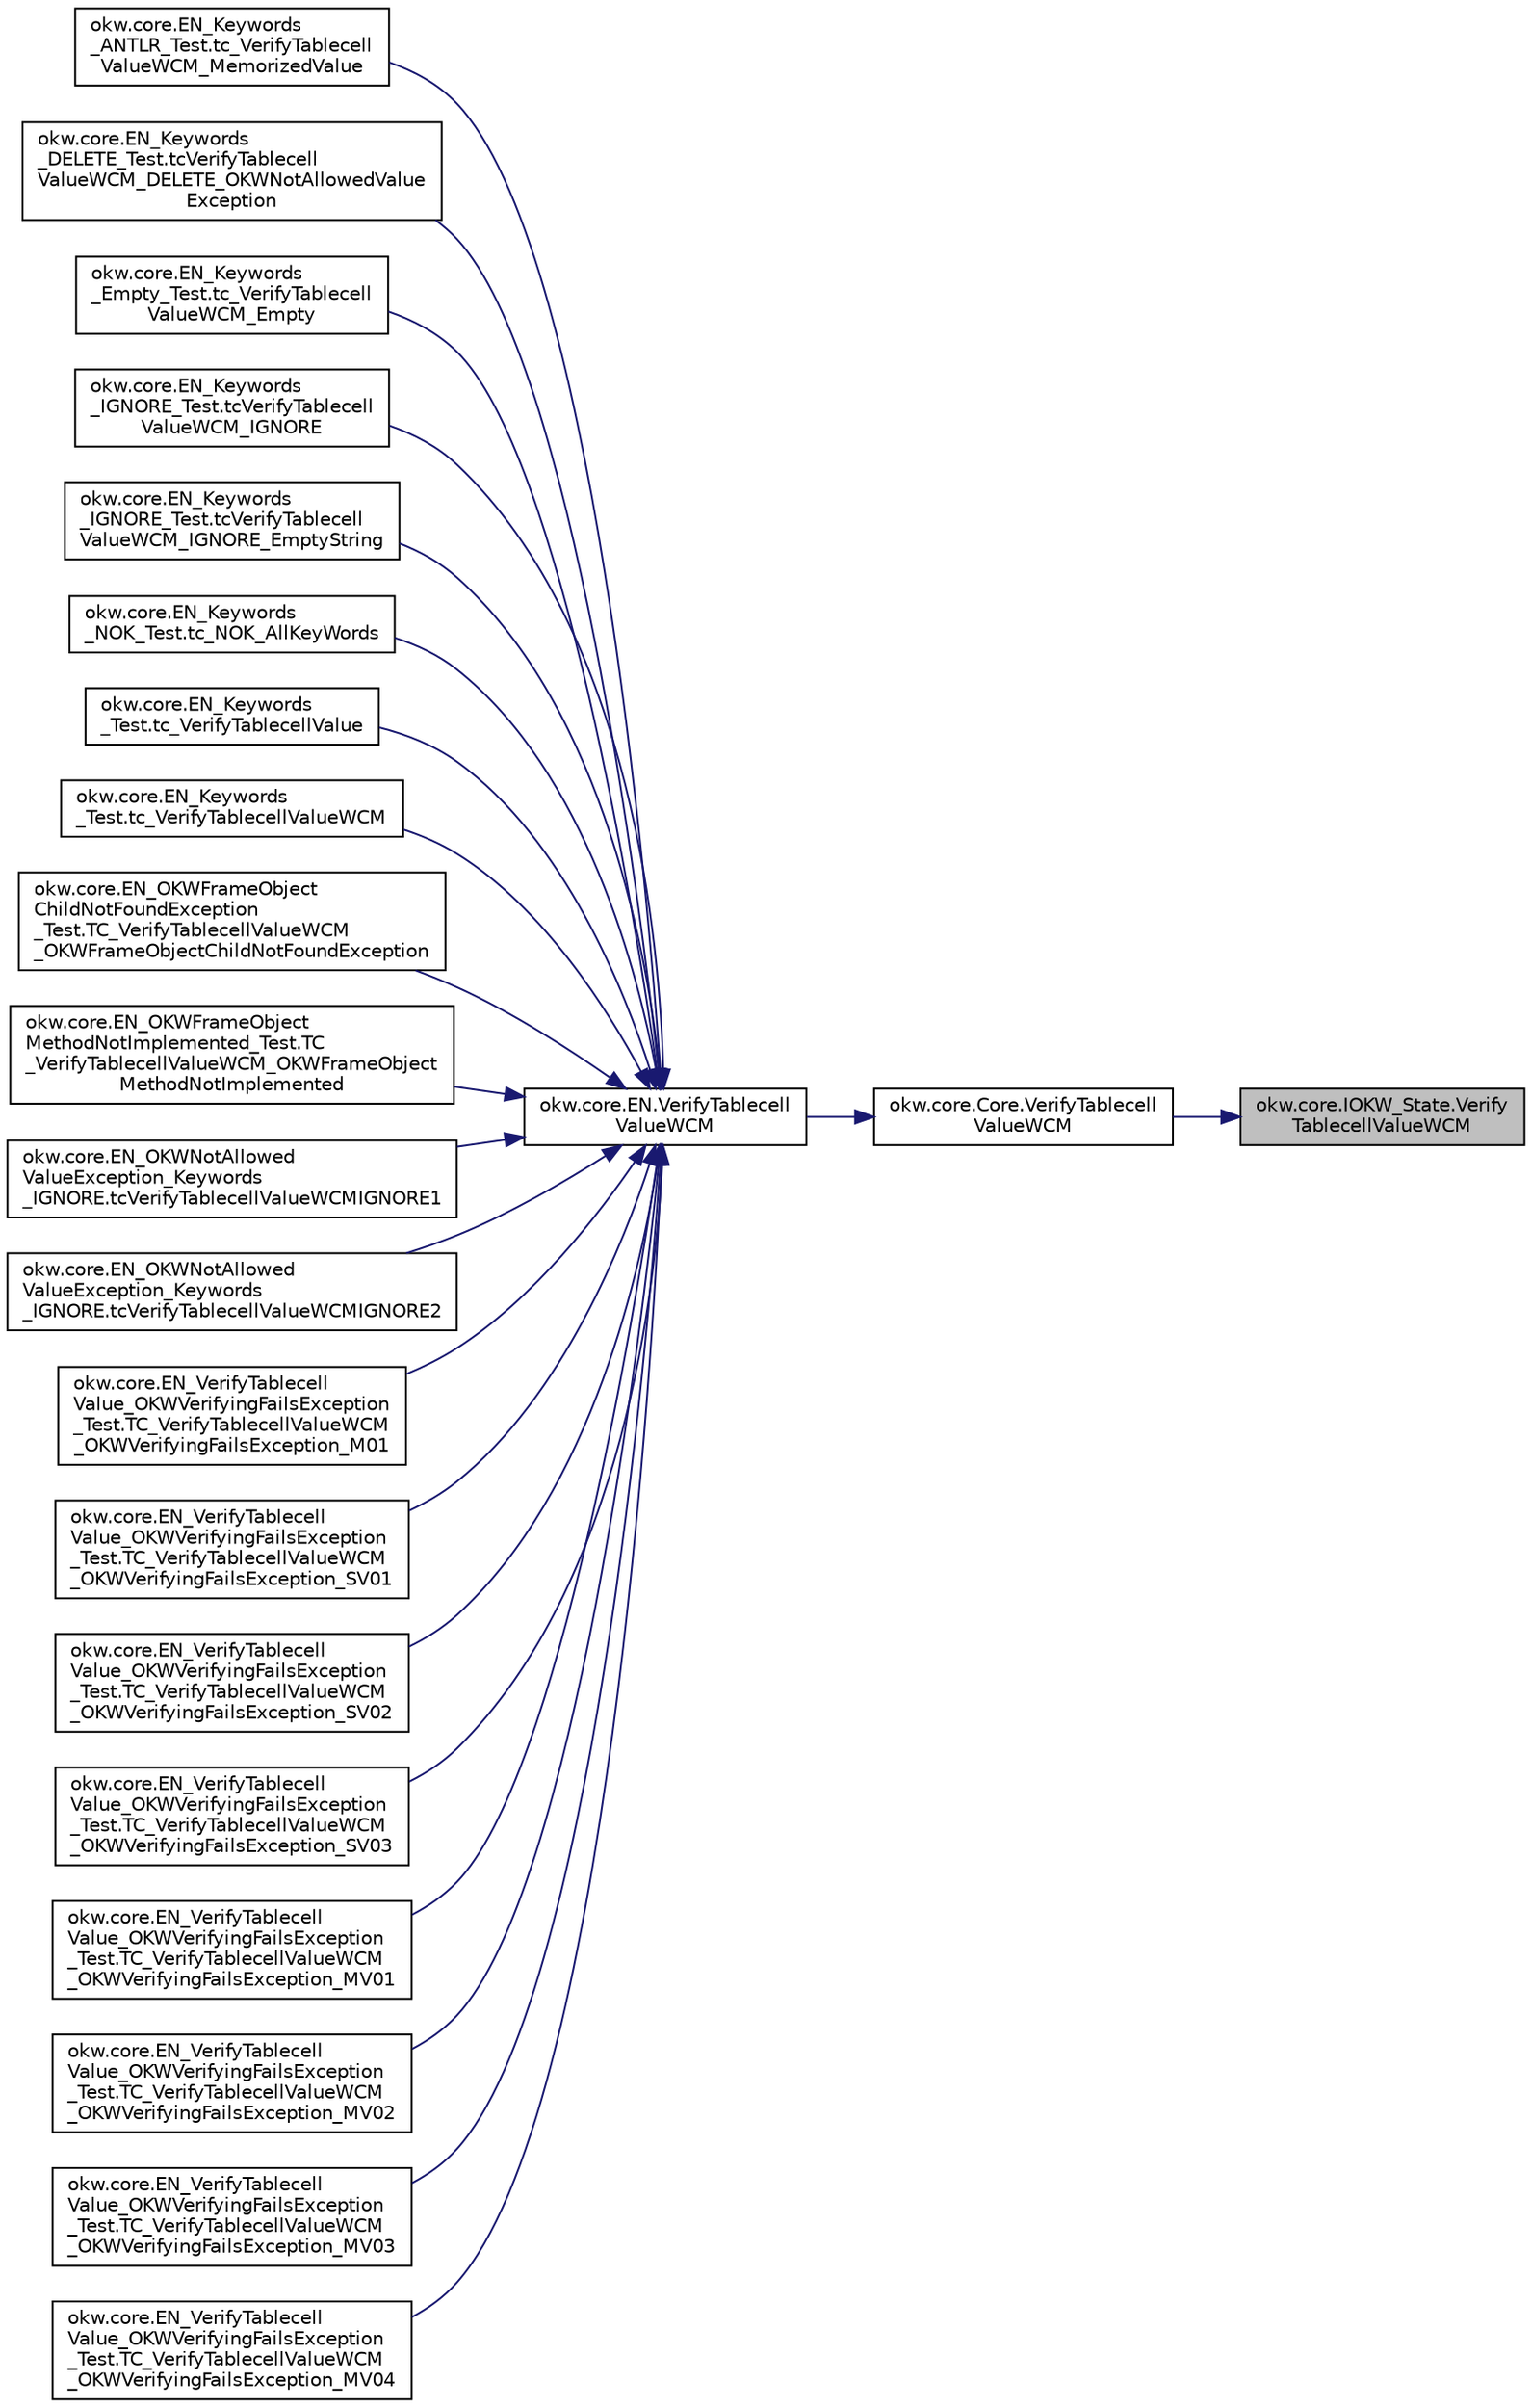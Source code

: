 digraph "okw.core.IOKW_State.VerifyTablecellValueWCM"
{
 // INTERACTIVE_SVG=YES
 // LATEX_PDF_SIZE
  edge [fontname="Helvetica",fontsize="10",labelfontname="Helvetica",labelfontsize="10"];
  node [fontname="Helvetica",fontsize="10",shape=record];
  rankdir="RL";
  Node4623 [label="okw.core.IOKW_State.Verify\lTablecellValueWCM",height=0.2,width=0.4,color="black", fillcolor="grey75", style="filled", fontcolor="black",tooltip="Vergleicht den Inhalt der gegebenen Tabellenzelle mit dem erwarteten Wert."];
  Node4623 -> Node4624 [dir="back",color="midnightblue",fontsize="10",style="solid",fontname="Helvetica"];
  Node4624 [label="okw.core.Core.VerifyTablecell\lValueWCM",height=0.2,width=0.4,color="black", fillcolor="white", style="filled",URL="$classokw_1_1core_1_1_core.html#add884d5c22a8a05b762e3bc06a7ed02a",tooltip="Vergleicht den Inhalt der gegebenen Tabellenzelle mit dem erwarteten Wert."];
  Node4624 -> Node4625 [dir="back",color="midnightblue",fontsize="10",style="solid",fontname="Helvetica"];
  Node4625 [label="okw.core.EN.VerifyTablecell\lValueWCM",height=0.2,width=0.4,color="black", fillcolor="white", style="filled",URL="$classokw_1_1core_1_1_e_n.html#aae92a9bb1e550b16be588fbd38c39038",tooltip="Vergleicht den Inhalt der gegebenen Tabellenzelle mit dem erwarteten Wert."];
  Node4625 -> Node4626 [dir="back",color="midnightblue",fontsize="10",style="solid",fontname="Helvetica"];
  Node4626 [label="okw.core.EN_Keywords\l_ANTLR_Test.tc_VerifyTablecell\lValueWCM_MemorizedValue",height=0.2,width=0.4,color="black", fillcolor="white", style="filled",URL="$classokw_1_1core_1_1_e_n___keywords___a_n_t_l_r___test.html#a001e269537cc59c4573e8dd2275550b0",tooltip=" "];
  Node4625 -> Node4627 [dir="back",color="midnightblue",fontsize="10",style="solid",fontname="Helvetica"];
  Node4627 [label="okw.core.EN_Keywords\l_DELETE_Test.tcVerifyTablecell\lValueWCM_DELETE_OKWNotAllowedValue\lException",height=0.2,width=0.4,color="black", fillcolor="white", style="filled",URL="$classokw_1_1core_1_1_e_n___keywords___d_e_l_e_t_e___test.html#aef1aa280938a881904e91fbb8db09a8b",tooltip=" "];
  Node4625 -> Node4628 [dir="back",color="midnightblue",fontsize="10",style="solid",fontname="Helvetica"];
  Node4628 [label="okw.core.EN_Keywords\l_Empty_Test.tc_VerifyTablecell\lValueWCM_Empty",height=0.2,width=0.4,color="black", fillcolor="white", style="filled",URL="$classokw_1_1core_1_1_e_n___keywords___empty___test.html#a8449e6aa401aca7a8dc5701cfbe6588d",tooltip="Prüft \"${EMPTY}\" für das Schlüsselwort VerifyValue(string,string)"];
  Node4625 -> Node4629 [dir="back",color="midnightblue",fontsize="10",style="solid",fontname="Helvetica"];
  Node4629 [label="okw.core.EN_Keywords\l_IGNORE_Test.tcVerifyTablecell\lValueWCM_IGNORE",height=0.2,width=0.4,color="black", fillcolor="white", style="filled",URL="$classokw_1_1core_1_1_e_n___keywords___i_g_n_o_r_e___test.html#a27b68153a134989ed0bd3924a8ad6ef9",tooltip=" "];
  Node4625 -> Node4630 [dir="back",color="midnightblue",fontsize="10",style="solid",fontname="Helvetica"];
  Node4630 [label="okw.core.EN_Keywords\l_IGNORE_Test.tcVerifyTablecell\lValueWCM_IGNORE_EmptyString",height=0.2,width=0.4,color="black", fillcolor="white", style="filled",URL="$classokw_1_1core_1_1_e_n___keywords___i_g_n_o_r_e___test.html#a3b24ad3bc9ba3d0b1c1ba045b6a02f74",tooltip=" "];
  Node4625 -> Node4631 [dir="back",color="midnightblue",fontsize="10",style="solid",fontname="Helvetica"];
  Node4631 [label="okw.core.EN_Keywords\l_NOK_Test.tc_NOK_AllKeyWords",height=0.2,width=0.4,color="black", fillcolor="white", style="filled",URL="$classokw_1_1core_1_1_e_n___keywords___n_o_k___test.html#a81a960a2341dfb0e27da7871291c84dc",tooltip="Prüft methoden aufruf für einen einfachen Click."];
  Node4625 -> Node4632 [dir="back",color="midnightblue",fontsize="10",style="solid",fontname="Helvetica"];
  Node4632 [label="okw.core.EN_Keywords\l_Test.tc_VerifyTablecellValue",height=0.2,width=0.4,color="black", fillcolor="white", style="filled",URL="$classokw_1_1core_1_1_e_n___keywords___test.html#af71fe83cdc64d3d4276d23e0d8476275",tooltip=" "];
  Node4625 -> Node4633 [dir="back",color="midnightblue",fontsize="10",style="solid",fontname="Helvetica"];
  Node4633 [label="okw.core.EN_Keywords\l_Test.tc_VerifyTablecellValueWCM",height=0.2,width=0.4,color="black", fillcolor="white", style="filled",URL="$classokw_1_1core_1_1_e_n___keywords___test.html#a03b56f17307561f962e20a860e203b01",tooltip=" "];
  Node4625 -> Node4634 [dir="back",color="midnightblue",fontsize="10",style="solid",fontname="Helvetica"];
  Node4634 [label="okw.core.EN_OKWFrameObject\lChildNotFoundException\l_Test.TC_VerifyTablecellValueWCM\l_OKWFrameObjectChildNotFoundException",height=0.2,width=0.4,color="black", fillcolor="white", style="filled",URL="$classokw_1_1core_1_1_e_n___o_k_w_frame_object_child_not_found_exception___test.html#a02104956724e32ee77dd99ec6318fbf3",tooltip="Prüft ob die Ausnahme OKWFrameObjectChildNotFoundException durch die VerifyTablecellValueWCM ausgelös..."];
  Node4625 -> Node4635 [dir="back",color="midnightblue",fontsize="10",style="solid",fontname="Helvetica"];
  Node4635 [label="okw.core.EN_OKWFrameObject\lMethodNotImplemented_Test.TC\l_VerifyTablecellValueWCM_OKWFrameObject\lMethodNotImplemented",height=0.2,width=0.4,color="black", fillcolor="white", style="filled",URL="$classokw_1_1core_1_1_e_n___o_k_w_frame_object_method_not_implemented___test.html#ab57f6a3cb0f1844cbb7308c07cdc911e",tooltip="Prüft ob die Ausnahme OKWFrameObjectMethodNotImplemented von VerifyTablecellValueWCM( FN,..."];
  Node4625 -> Node4636 [dir="back",color="midnightblue",fontsize="10",style="solid",fontname="Helvetica"];
  Node4636 [label="okw.core.EN_OKWNotAllowed\lValueException_Keywords\l_IGNORE.tcVerifyTablecellValueWCMIGNORE1",height=0.2,width=0.4,color="black", fillcolor="white", style="filled",URL="$classokw_1_1core_1_1_e_n___o_k_w_not_allowed_value_exception___keywords___i_g_n_o_r_e.html#a01cc43e85801af91d6022e1efaf5f554",tooltip="Prüft ob \"${IGNORE} \" die Ausnahme okw.exceptions.OKWNotAllowedValueException auslöst."];
  Node4625 -> Node4637 [dir="back",color="midnightblue",fontsize="10",style="solid",fontname="Helvetica"];
  Node4637 [label="okw.core.EN_OKWNotAllowed\lValueException_Keywords\l_IGNORE.tcVerifyTablecellValueWCMIGNORE2",height=0.2,width=0.4,color="black", fillcolor="white", style="filled",URL="$classokw_1_1core_1_1_e_n___o_k_w_not_allowed_value_exception___keywords___i_g_n_o_r_e.html#a36bfbbdbc00d2c67b25f08bc0953fa7e",tooltip="Prüft ob \"\"${IGNORE}${TCN}\" die Ausnahme okw.exceptions.OKWNotAllowedValueException auslöst."];
  Node4625 -> Node4638 [dir="back",color="midnightblue",fontsize="10",style="solid",fontname="Helvetica"];
  Node4638 [label="okw.core.EN_VerifyTablecell\lValue_OKWVerifyingFailsException\l_Test.TC_VerifyTablecellValueWCM\l_OKWVerifyingFailsException_M01",height=0.2,width=0.4,color="black", fillcolor="white", style="filled",URL="$classokw_1_1core_1_1_e_n___verify_tablecell_value___o_k_w_verifying_fails_exception___test.html#a7d1689bc5748216a7b92c117af26e15b",tooltip="Prüft, ob die Ausnahme OKWVerifyingFailsException bei einem Soll/Ist-Vergleich ausgelöst wird."];
  Node4625 -> Node4639 [dir="back",color="midnightblue",fontsize="10",style="solid",fontname="Helvetica"];
  Node4639 [label="okw.core.EN_VerifyTablecell\lValue_OKWVerifyingFailsException\l_Test.TC_VerifyTablecellValueWCM\l_OKWVerifyingFailsException_SV01",height=0.2,width=0.4,color="black", fillcolor="white", style="filled",URL="$classokw_1_1core_1_1_e_n___verify_tablecell_value___o_k_w_verifying_fails_exception___test.html#af54dfd1b5b177bf51f4d7898f3dc61dd",tooltip="Prüft, ob die Ausnahme OKWVerifyingFailsException bei einem Soll/Ist-Vergleich ausgelöst wird."];
  Node4625 -> Node4640 [dir="back",color="midnightblue",fontsize="10",style="solid",fontname="Helvetica"];
  Node4640 [label="okw.core.EN_VerifyTablecell\lValue_OKWVerifyingFailsException\l_Test.TC_VerifyTablecellValueWCM\l_OKWVerifyingFailsException_SV02",height=0.2,width=0.4,color="black", fillcolor="white", style="filled",URL="$classokw_1_1core_1_1_e_n___verify_tablecell_value___o_k_w_verifying_fails_exception___test.html#abc22401d4e522fd99228d329aa03252f",tooltip="Prüft, ob die Ausnahme OKWVerifyingFailsException bei einem Soll/Ist-Vergleich ausgelöst wird."];
  Node4625 -> Node4641 [dir="back",color="midnightblue",fontsize="10",style="solid",fontname="Helvetica"];
  Node4641 [label="okw.core.EN_VerifyTablecell\lValue_OKWVerifyingFailsException\l_Test.TC_VerifyTablecellValueWCM\l_OKWVerifyingFailsException_SV03",height=0.2,width=0.4,color="black", fillcolor="white", style="filled",URL="$classokw_1_1core_1_1_e_n___verify_tablecell_value___o_k_w_verifying_fails_exception___test.html#af68d0df2919f388b020991884c9c277c",tooltip="Prüft, ob die Ausnahme OKWVerifyingFailsException bei einem Soll/Ist-Vergleich ausgelöst wird."];
  Node4625 -> Node4642 [dir="back",color="midnightblue",fontsize="10",style="solid",fontname="Helvetica"];
  Node4642 [label="okw.core.EN_VerifyTablecell\lValue_OKWVerifyingFailsException\l_Test.TC_VerifyTablecellValueWCM\l_OKWVerifyingFailsException_MV01",height=0.2,width=0.4,color="black", fillcolor="white", style="filled",URL="$classokw_1_1core_1_1_e_n___verify_tablecell_value___o_k_w_verifying_fails_exception___test.html#abb87915a2ba983fa43a2b1c8b9be6fcd",tooltip="Prüft, ob die Ausnahme OKWVerifyingFailsException bei einem Soll/Ist-Vergleich ausgelöst wird."];
  Node4625 -> Node4643 [dir="back",color="midnightblue",fontsize="10",style="solid",fontname="Helvetica"];
  Node4643 [label="okw.core.EN_VerifyTablecell\lValue_OKWVerifyingFailsException\l_Test.TC_VerifyTablecellValueWCM\l_OKWVerifyingFailsException_MV02",height=0.2,width=0.4,color="black", fillcolor="white", style="filled",URL="$classokw_1_1core_1_1_e_n___verify_tablecell_value___o_k_w_verifying_fails_exception___test.html#a541ac6fcca8d1da6fa7e2eaefb226c3d",tooltip="Prüft, ob die Ausnahme OKWVerifyingFailsException bei einem Soll/Ist-Vergleich ausgelöst wird."];
  Node4625 -> Node4644 [dir="back",color="midnightblue",fontsize="10",style="solid",fontname="Helvetica"];
  Node4644 [label="okw.core.EN_VerifyTablecell\lValue_OKWVerifyingFailsException\l_Test.TC_VerifyTablecellValueWCM\l_OKWVerifyingFailsException_MV03",height=0.2,width=0.4,color="black", fillcolor="white", style="filled",URL="$classokw_1_1core_1_1_e_n___verify_tablecell_value___o_k_w_verifying_fails_exception___test.html#a0557d509a1ea0ba6aecd8387d5c09b6d",tooltip="Prüft, ob die Ausnahme OKWVerifyingFailsException bei einem Soll/Ist-Vergleich ausgelöst wird."];
  Node4625 -> Node4645 [dir="back",color="midnightblue",fontsize="10",style="solid",fontname="Helvetica"];
  Node4645 [label="okw.core.EN_VerifyTablecell\lValue_OKWVerifyingFailsException\l_Test.TC_VerifyTablecellValueWCM\l_OKWVerifyingFailsException_MV04",height=0.2,width=0.4,color="black", fillcolor="white", style="filled",URL="$classokw_1_1core_1_1_e_n___verify_tablecell_value___o_k_w_verifying_fails_exception___test.html#a7930de8c19b5fbbd7ddaa75bd106726b",tooltip="Prüft, ob die Ausnahme OKWVerifyingFailsException bei einem Soll/Ist-Vergleich ausgelöst wird."];
}

